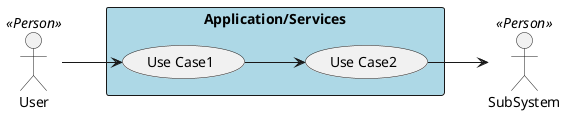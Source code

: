 @startuml

left to right direction

actor :User: <<Person>>
actor :SubSystem: <<Person>>


rectangle "Application/Services" #lightBlue {
UseCase UC1  as "Use Case1"
UseCase UC2  as "Use Case2"


User --> UC1
UC1 --> UC2
UC2 --> SubSystem
}

@enduml
